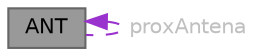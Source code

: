 digraph "ANT"
{
 // LATEX_PDF_SIZE
  bgcolor="transparent";
  edge [fontname=Helvetica,fontsize=10,labelfontname=Helvetica,labelfontsize=10];
  node [fontname=Helvetica,fontsize=10,shape=box,height=0.2,width=0.4];
  Node1 [id="Node000001",label="ANT",height=0.2,width=0.4,color="gray40", fillcolor="grey60", style="filled", fontcolor="black",tooltip="Estrutura que representa uma antena."];
  Node1 -> Node1 [id="edge2_Node000001_Node000001",dir="back",color="darkorchid3",style="dashed",tooltip=" ",label=" proxAntena",fontcolor="grey" ];
}
